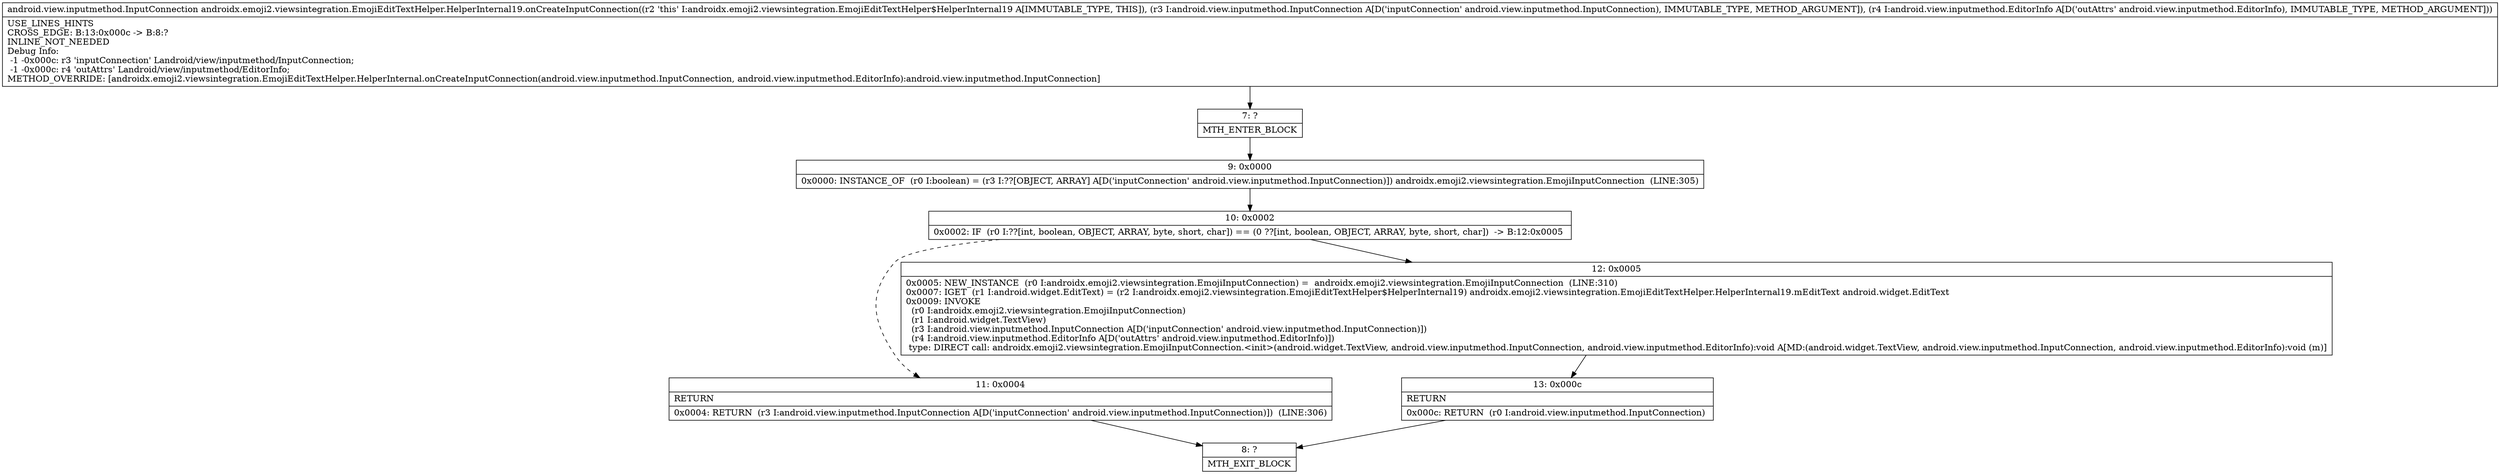 digraph "CFG forandroidx.emoji2.viewsintegration.EmojiEditTextHelper.HelperInternal19.onCreateInputConnection(Landroid\/view\/inputmethod\/InputConnection;Landroid\/view\/inputmethod\/EditorInfo;)Landroid\/view\/inputmethod\/InputConnection;" {
Node_7 [shape=record,label="{7\:\ ?|MTH_ENTER_BLOCK\l}"];
Node_9 [shape=record,label="{9\:\ 0x0000|0x0000: INSTANCE_OF  (r0 I:boolean) = (r3 I:??[OBJECT, ARRAY] A[D('inputConnection' android.view.inputmethod.InputConnection)]) androidx.emoji2.viewsintegration.EmojiInputConnection  (LINE:305)\l}"];
Node_10 [shape=record,label="{10\:\ 0x0002|0x0002: IF  (r0 I:??[int, boolean, OBJECT, ARRAY, byte, short, char]) == (0 ??[int, boolean, OBJECT, ARRAY, byte, short, char])  \-\> B:12:0x0005 \l}"];
Node_11 [shape=record,label="{11\:\ 0x0004|RETURN\l|0x0004: RETURN  (r3 I:android.view.inputmethod.InputConnection A[D('inputConnection' android.view.inputmethod.InputConnection)])  (LINE:306)\l}"];
Node_8 [shape=record,label="{8\:\ ?|MTH_EXIT_BLOCK\l}"];
Node_12 [shape=record,label="{12\:\ 0x0005|0x0005: NEW_INSTANCE  (r0 I:androidx.emoji2.viewsintegration.EmojiInputConnection) =  androidx.emoji2.viewsintegration.EmojiInputConnection  (LINE:310)\l0x0007: IGET  (r1 I:android.widget.EditText) = (r2 I:androidx.emoji2.viewsintegration.EmojiEditTextHelper$HelperInternal19) androidx.emoji2.viewsintegration.EmojiEditTextHelper.HelperInternal19.mEditText android.widget.EditText \l0x0009: INVOKE  \l  (r0 I:androidx.emoji2.viewsintegration.EmojiInputConnection)\l  (r1 I:android.widget.TextView)\l  (r3 I:android.view.inputmethod.InputConnection A[D('inputConnection' android.view.inputmethod.InputConnection)])\l  (r4 I:android.view.inputmethod.EditorInfo A[D('outAttrs' android.view.inputmethod.EditorInfo)])\l type: DIRECT call: androidx.emoji2.viewsintegration.EmojiInputConnection.\<init\>(android.widget.TextView, android.view.inputmethod.InputConnection, android.view.inputmethod.EditorInfo):void A[MD:(android.widget.TextView, android.view.inputmethod.InputConnection, android.view.inputmethod.EditorInfo):void (m)]\l}"];
Node_13 [shape=record,label="{13\:\ 0x000c|RETURN\l|0x000c: RETURN  (r0 I:android.view.inputmethod.InputConnection) \l}"];
MethodNode[shape=record,label="{android.view.inputmethod.InputConnection androidx.emoji2.viewsintegration.EmojiEditTextHelper.HelperInternal19.onCreateInputConnection((r2 'this' I:androidx.emoji2.viewsintegration.EmojiEditTextHelper$HelperInternal19 A[IMMUTABLE_TYPE, THIS]), (r3 I:android.view.inputmethod.InputConnection A[D('inputConnection' android.view.inputmethod.InputConnection), IMMUTABLE_TYPE, METHOD_ARGUMENT]), (r4 I:android.view.inputmethod.EditorInfo A[D('outAttrs' android.view.inputmethod.EditorInfo), IMMUTABLE_TYPE, METHOD_ARGUMENT]))  | USE_LINES_HINTS\lCROSS_EDGE: B:13:0x000c \-\> B:8:?\lINLINE_NOT_NEEDED\lDebug Info:\l  \-1 \-0x000c: r3 'inputConnection' Landroid\/view\/inputmethod\/InputConnection;\l  \-1 \-0x000c: r4 'outAttrs' Landroid\/view\/inputmethod\/EditorInfo;\lMETHOD_OVERRIDE: [androidx.emoji2.viewsintegration.EmojiEditTextHelper.HelperInternal.onCreateInputConnection(android.view.inputmethod.InputConnection, android.view.inputmethod.EditorInfo):android.view.inputmethod.InputConnection]\l}"];
MethodNode -> Node_7;Node_7 -> Node_9;
Node_9 -> Node_10;
Node_10 -> Node_11[style=dashed];
Node_10 -> Node_12;
Node_11 -> Node_8;
Node_12 -> Node_13;
Node_13 -> Node_8;
}


